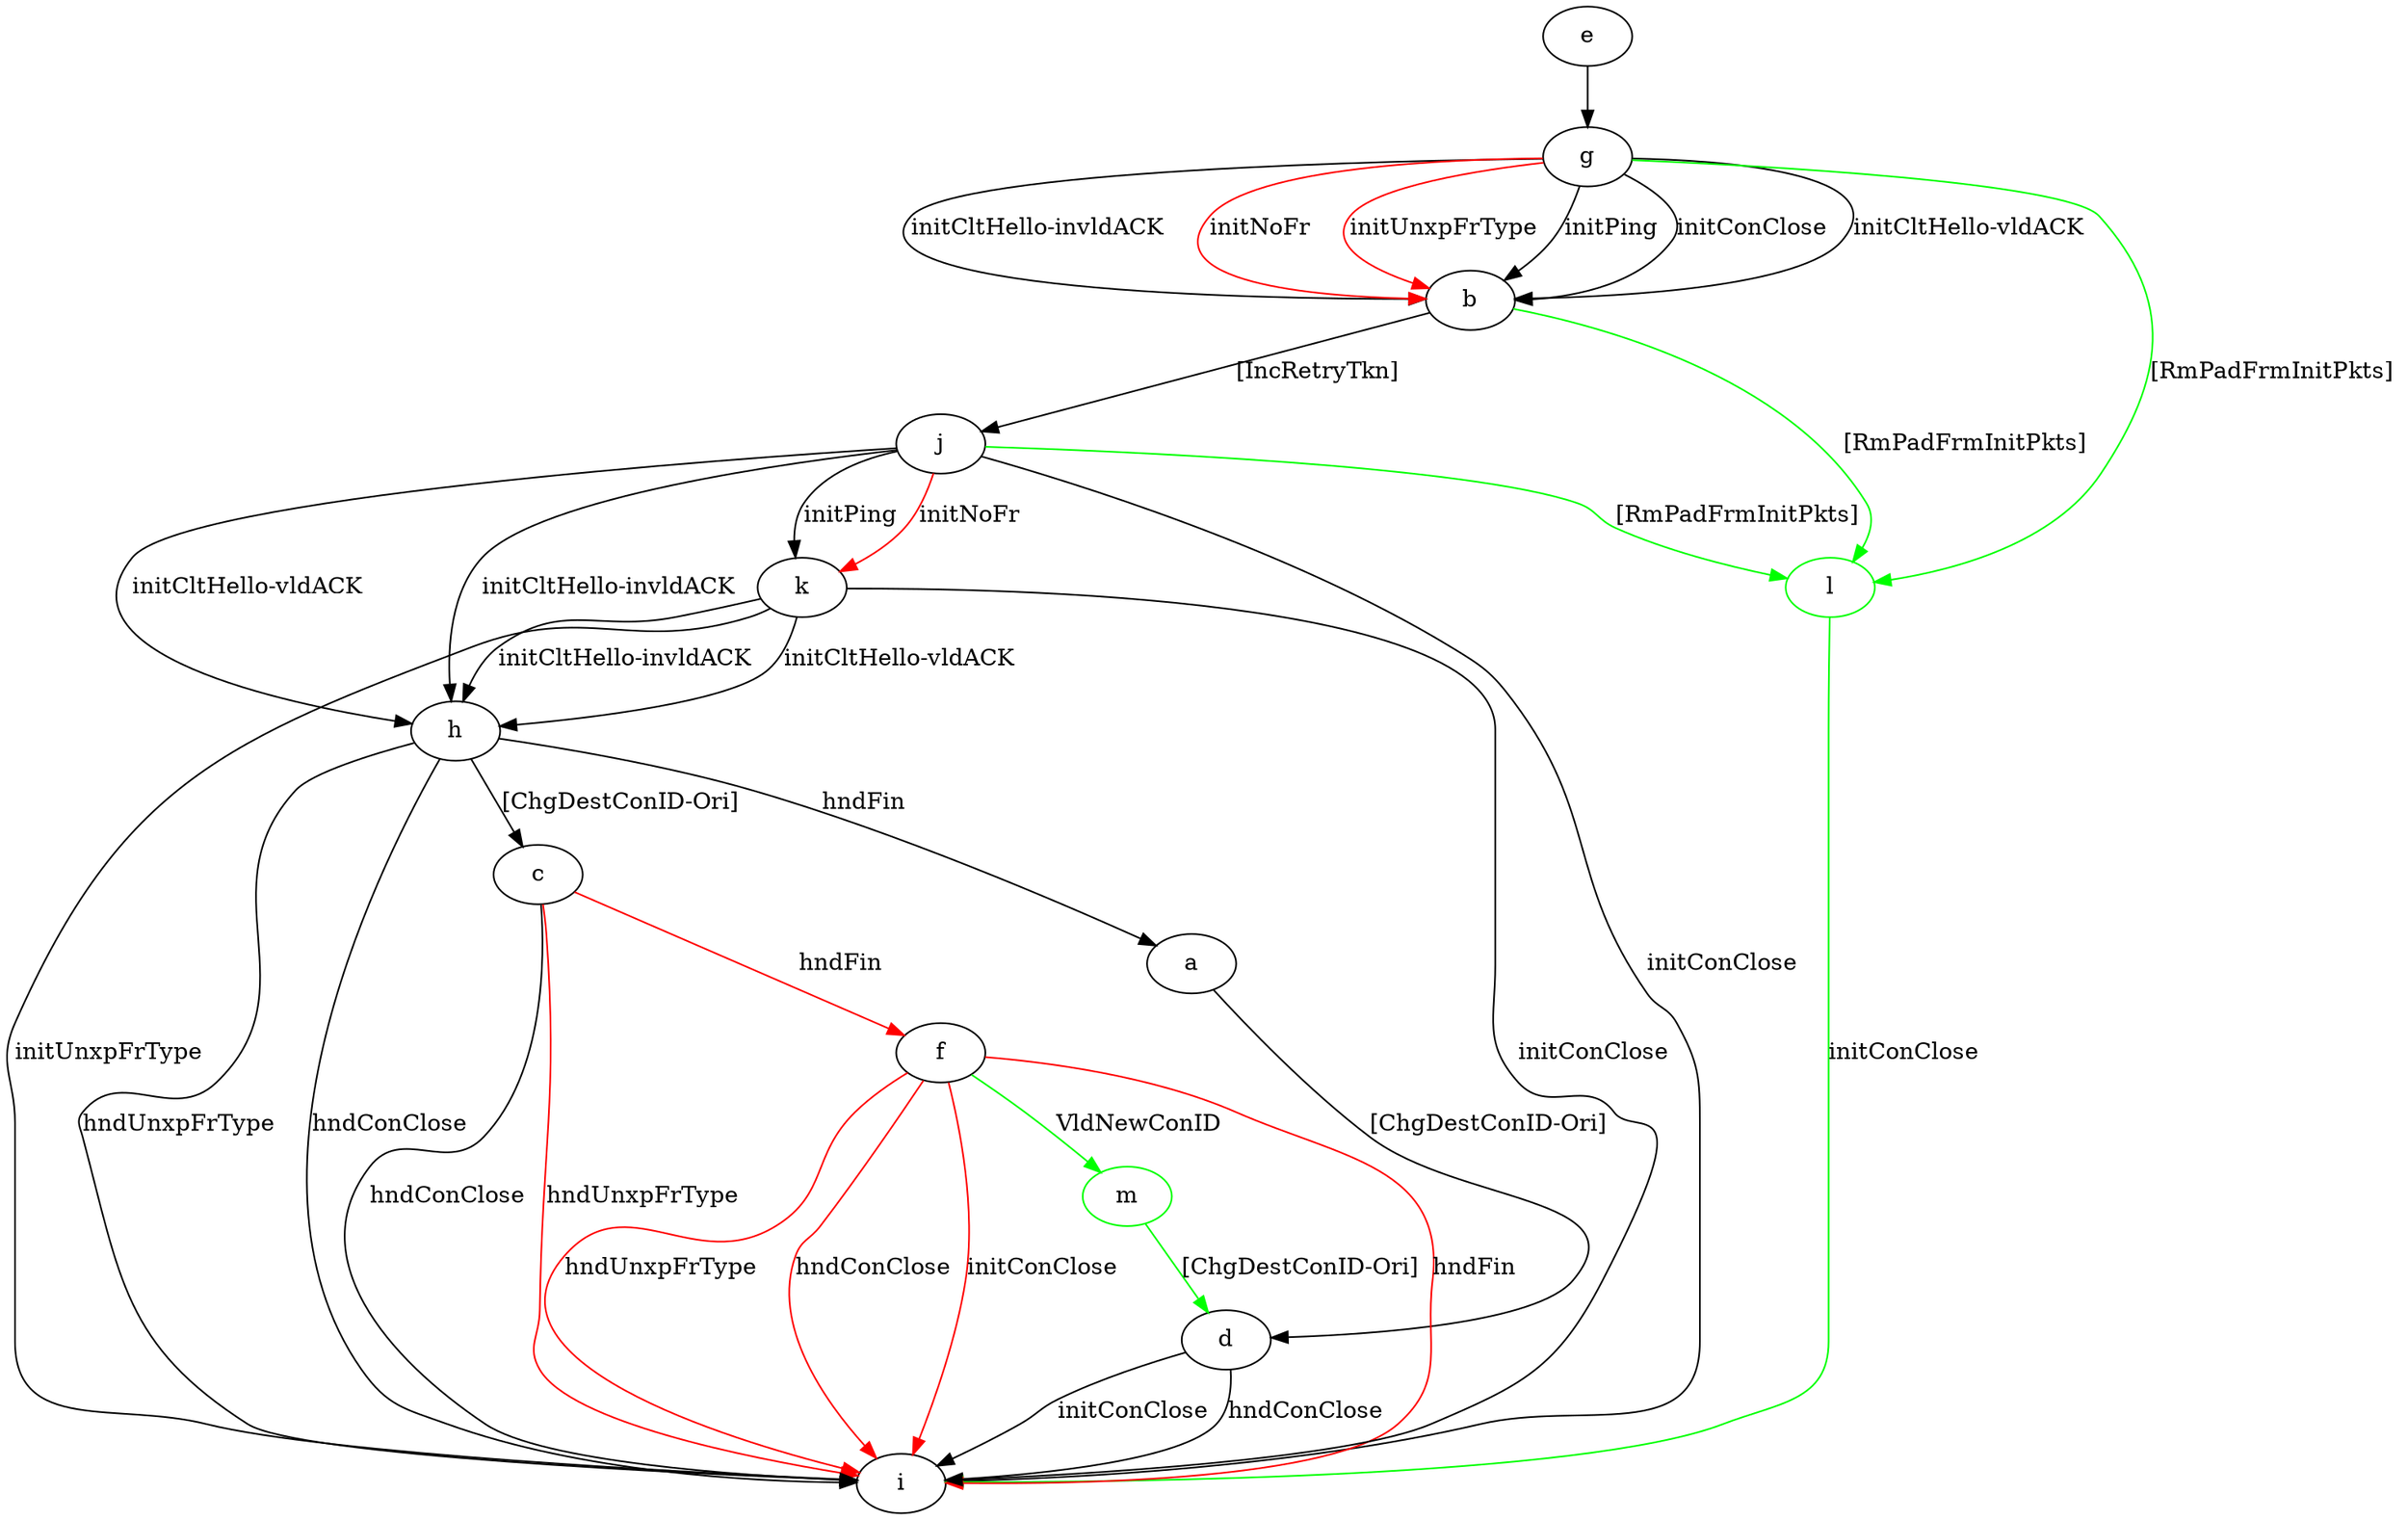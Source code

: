 digraph "" {
	a -> d	[key=0,
		label="[ChgDestConID-Ori] "];
	b -> j	[key=0,
		label="[IncRetryTkn] "];
	l	[color=green];
	b -> l	[key=0,
		color=green,
		label="[RmPadFrmInitPkts] "];
	c -> f	[key=0,
		color=red,
		label="hndFin "];
	c -> i	[key=0,
		label="hndConClose "];
	c -> i	[key=1,
		color=red,
		label="hndUnxpFrType "];
	d -> i	[key=0,
		label="initConClose "];
	d -> i	[key=1,
		label="hndConClose "];
	e -> g	[key=0];
	f -> i	[key=0,
		color=red,
		label="initConClose "];
	f -> i	[key=1,
		color=red,
		label="hndFin "];
	f -> i	[key=2,
		color=red,
		label="hndUnxpFrType "];
	f -> i	[key=3,
		color=red,
		label="hndConClose "];
	m	[color=green];
	f -> m	[key=0,
		color=green,
		label="VldNewConID "];
	g -> b	[key=0,
		label="initPing "];
	g -> b	[key=1,
		label="initConClose "];
	g -> b	[key=2,
		label="initCltHello-vldACK "];
	g -> b	[key=3,
		label="initCltHello-invldACK "];
	g -> b	[key=4,
		color=red,
		label="initNoFr "];
	g -> b	[key=5,
		color=red,
		label="initUnxpFrType "];
	g -> l	[key=0,
		color=green,
		label="[RmPadFrmInitPkts] "];
	h -> a	[key=0,
		label="hndFin "];
	h -> c	[key=0,
		label="[ChgDestConID-Ori] "];
	h -> i	[key=0,
		label="hndUnxpFrType "];
	h -> i	[key=1,
		label="hndConClose "];
	j -> h	[key=0,
		label="initCltHello-vldACK "];
	j -> h	[key=1,
		label="initCltHello-invldACK "];
	j -> i	[key=0,
		label="initConClose "];
	j -> k	[key=0,
		label="initPing "];
	j -> k	[key=1,
		color=red,
		label="initNoFr "];
	j -> l	[key=0,
		color=green,
		label="[RmPadFrmInitPkts] "];
	k -> h	[key=0,
		label="initCltHello-vldACK "];
	k -> h	[key=1,
		label="initCltHello-invldACK "];
	k -> i	[key=0,
		label="initConClose "];
	k -> i	[key=1,
		label="initUnxpFrType "];
	l -> i	[key=0,
		color=green,
		label="initConClose "];
	m -> d	[key=0,
		color=green,
		label="[ChgDestConID-Ori] "];
}
